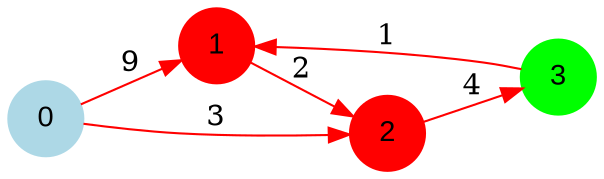 digraph graphe {
rankdir = LR;
edge [color=red];
0 [fontname="Arial", shape = circle, color=lightblue, style=filled];
1 [fontname="Arial", shape = circle, color=red, style=filled];
2 [fontname="Arial", shape = circle, color=red, style=filled];
3 [fontname="Arial", shape = circle, color=green, style=filled];
	0 -> 1 [label = "9"];
	0 -> 2 [label = "3"];
	1 -> 2 [label = "2"];
	2 -> 3 [label = "4"];
	3 -> 1 [label = "1"];
}